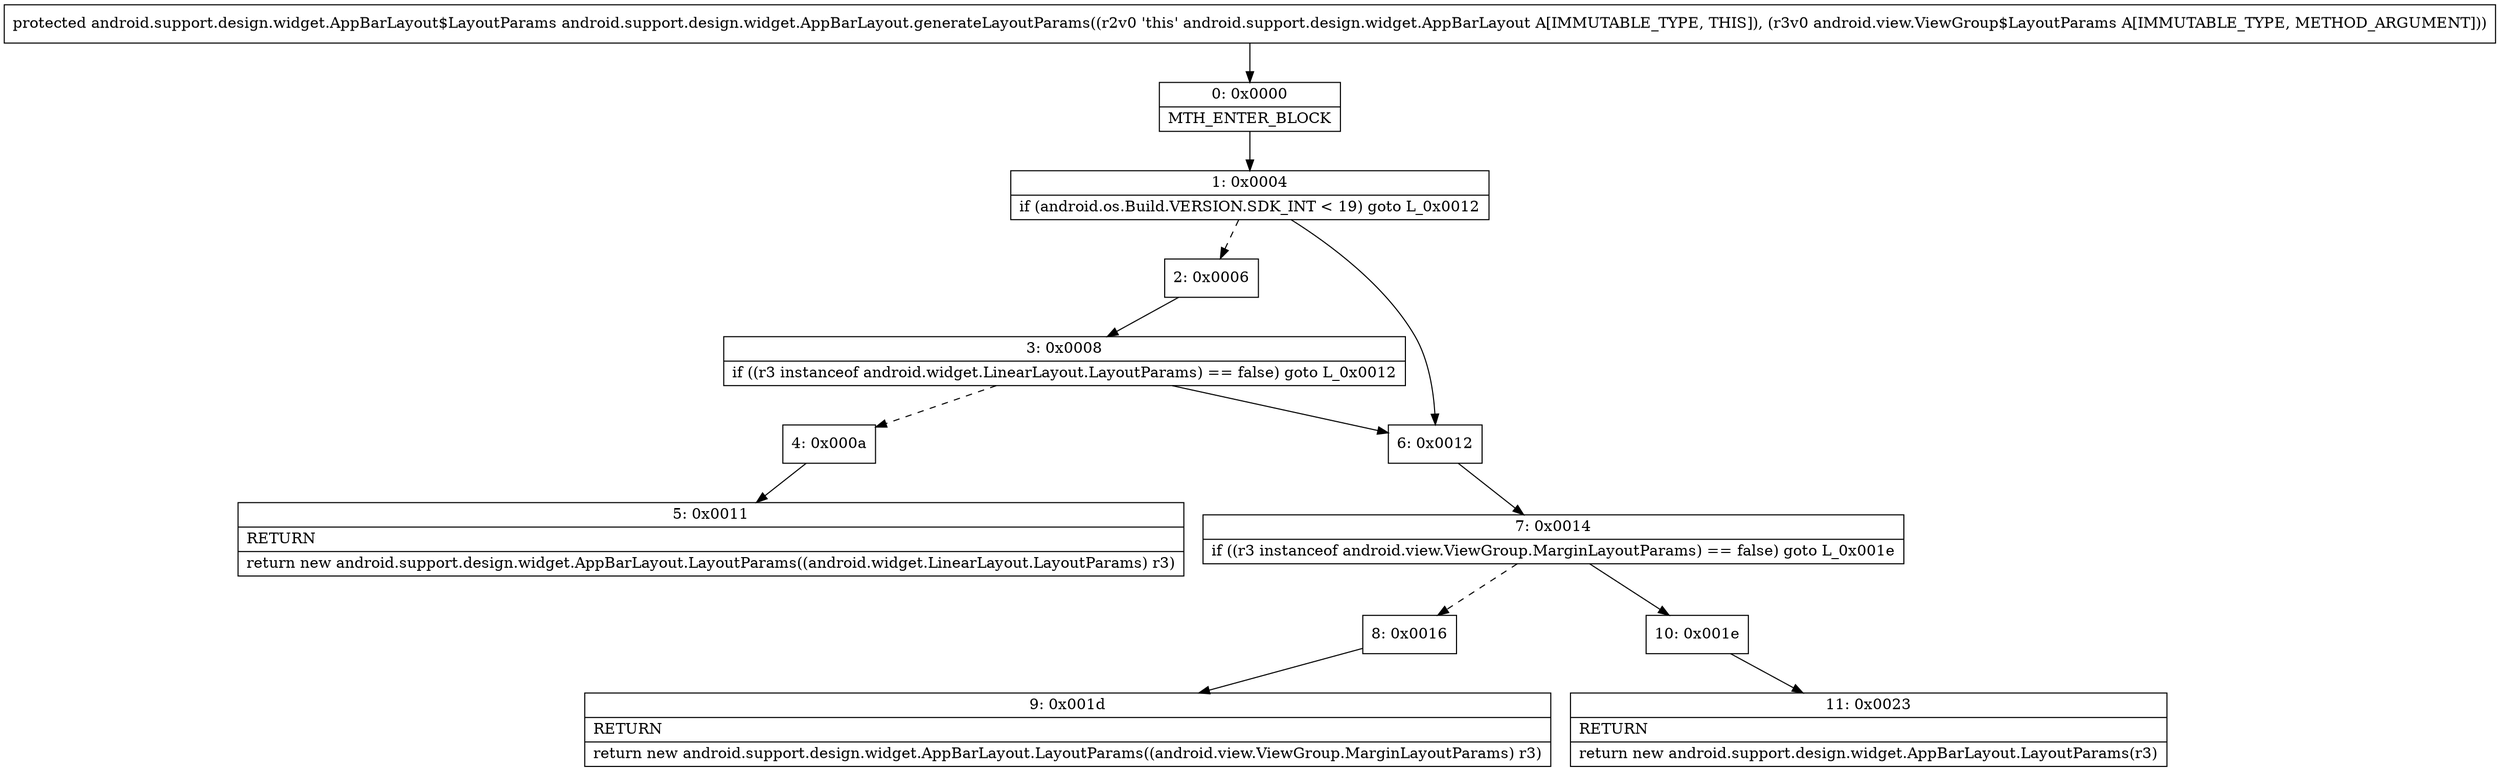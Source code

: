 digraph "CFG forandroid.support.design.widget.AppBarLayout.generateLayoutParams(Landroid\/view\/ViewGroup$LayoutParams;)Landroid\/support\/design\/widget\/AppBarLayout$LayoutParams;" {
Node_0 [shape=record,label="{0\:\ 0x0000|MTH_ENTER_BLOCK\l}"];
Node_1 [shape=record,label="{1\:\ 0x0004|if (android.os.Build.VERSION.SDK_INT \< 19) goto L_0x0012\l}"];
Node_2 [shape=record,label="{2\:\ 0x0006}"];
Node_3 [shape=record,label="{3\:\ 0x0008|if ((r3 instanceof android.widget.LinearLayout.LayoutParams) == false) goto L_0x0012\l}"];
Node_4 [shape=record,label="{4\:\ 0x000a}"];
Node_5 [shape=record,label="{5\:\ 0x0011|RETURN\l|return new android.support.design.widget.AppBarLayout.LayoutParams((android.widget.LinearLayout.LayoutParams) r3)\l}"];
Node_6 [shape=record,label="{6\:\ 0x0012}"];
Node_7 [shape=record,label="{7\:\ 0x0014|if ((r3 instanceof android.view.ViewGroup.MarginLayoutParams) == false) goto L_0x001e\l}"];
Node_8 [shape=record,label="{8\:\ 0x0016}"];
Node_9 [shape=record,label="{9\:\ 0x001d|RETURN\l|return new android.support.design.widget.AppBarLayout.LayoutParams((android.view.ViewGroup.MarginLayoutParams) r3)\l}"];
Node_10 [shape=record,label="{10\:\ 0x001e}"];
Node_11 [shape=record,label="{11\:\ 0x0023|RETURN\l|return new android.support.design.widget.AppBarLayout.LayoutParams(r3)\l}"];
MethodNode[shape=record,label="{protected android.support.design.widget.AppBarLayout$LayoutParams android.support.design.widget.AppBarLayout.generateLayoutParams((r2v0 'this' android.support.design.widget.AppBarLayout A[IMMUTABLE_TYPE, THIS]), (r3v0 android.view.ViewGroup$LayoutParams A[IMMUTABLE_TYPE, METHOD_ARGUMENT])) }"];
MethodNode -> Node_0;
Node_0 -> Node_1;
Node_1 -> Node_2[style=dashed];
Node_1 -> Node_6;
Node_2 -> Node_3;
Node_3 -> Node_4[style=dashed];
Node_3 -> Node_6;
Node_4 -> Node_5;
Node_6 -> Node_7;
Node_7 -> Node_8[style=dashed];
Node_7 -> Node_10;
Node_8 -> Node_9;
Node_10 -> Node_11;
}

